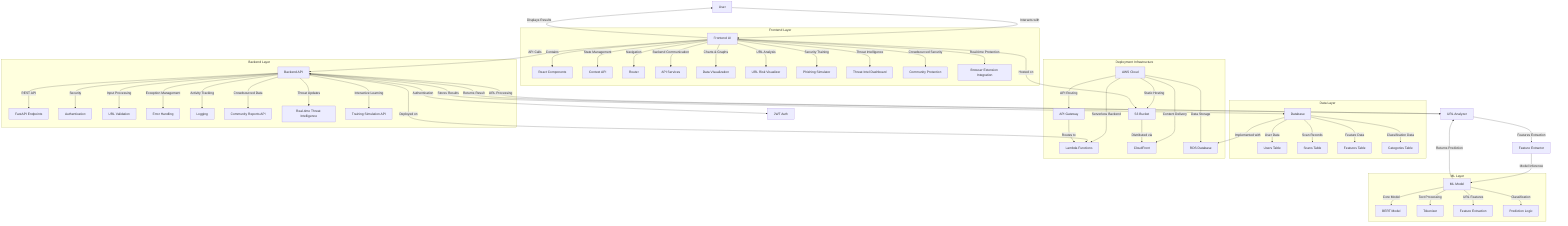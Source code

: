 graph TD
    A[User] -->|Interacts with| B[Frontend UI]
    B -->|API Calls| C[Backend API]
    C -->|Authentication| D[JWT Auth]
    C -->|URL Processing| E[URL Analyzer]
    E -->|Features Extraction| F[Feature Extractor]
    F -->|Model Inference| G[ML Model]
    G -->|Returns Prediction| E
    E -->|Returns Result| C
    C -->|Stores Results| H[Database]
    B -->|Displays Results| A
      subgraph "Frontend Layer"
        B[Frontend UI]
        B1[React Components]
        B2[Context API]
        B3[Router]
        B4[API Services]
        B5[Data Visualization]
        B6[URL Risk Visualizer]
        B7[Phishing Simulator]
        B8[Threat Intel Dashboard]
        B9[Community Protection]
        B10[Browser Extension Integration]
        B -->|Contains| B1
        B -->|State Management| B2
        B -->|Navigation| B3
        B -->|Backend Communication| B4
        B -->|Charts & Graphs| B5
        B -->|URL Analysis| B6
        B -->|Security Training| B7
        B -->|Threat Intelligence| B8
        B -->|Crowdsourced Security| B9
        B -->|Real-time Protection| B10
    end
      subgraph "Backend Layer"
        C[Backend API]
        C1[FastAPI Endpoints]
        C2[Authentication]
        C3[URL Validation]
        C4[Error Handling]
        C5[Logging]
        C6[Community Reports API]
        C7[Real-time Threat Intelligence]
        C8[Training Simulation API]
        C -->|REST API| C1
        C -->|Security| C2
        C -->|Input Processing| C3
        C -->|Exception Management| C4
        C -->|Activity Tracking| C5
        C -->|Crowdsourced Data| C6
        C -->|Threat Updates| C7
        C -->|Interactive Learning| C8
    end
    
    subgraph "ML Layer"
        G[ML Model]
        G1[BERT Model]
        G2[Tokenizer]
        G3[Feature Extraction]
        G4[Prediction Logic]
        G -->|Core Model| G1
        G -->|Text Processing| G2
        G -->|URL Features| G3
        G -->|Classification| G4
    end
    
    subgraph "Data Layer"
        H[Database]
        H1[Users Table]
        H2[Scans Table]
        H3[Features Table]
        H4[Categories Table]
        H -->|User Data| H1
        H -->|Scan Records| H2
        H -->|Feature Data| H3
        H -->|Classification Data| H4
    end
    
    subgraph "Deployment Infrastructure"
        I[AWS Cloud]
        I1[Lambda Functions]
        I2[API Gateway]
        I3[S3 Bucket]
        I4[CloudFront]
        I5[RDS Database]
        I -->|Serverless Backend| I1
        I -->|API Routing| I2
        I -->|Static Hosting| I3
        I -->|Content Delivery| I4
        I -->|Data Storage| I5
    end
    
    C -->|Deployed on| I1
    I2 -->|Routes to| I1
    B -->|Hosted on| I3
    I3 -->|Distributed via| I4
    H -->|Implemented with| I5